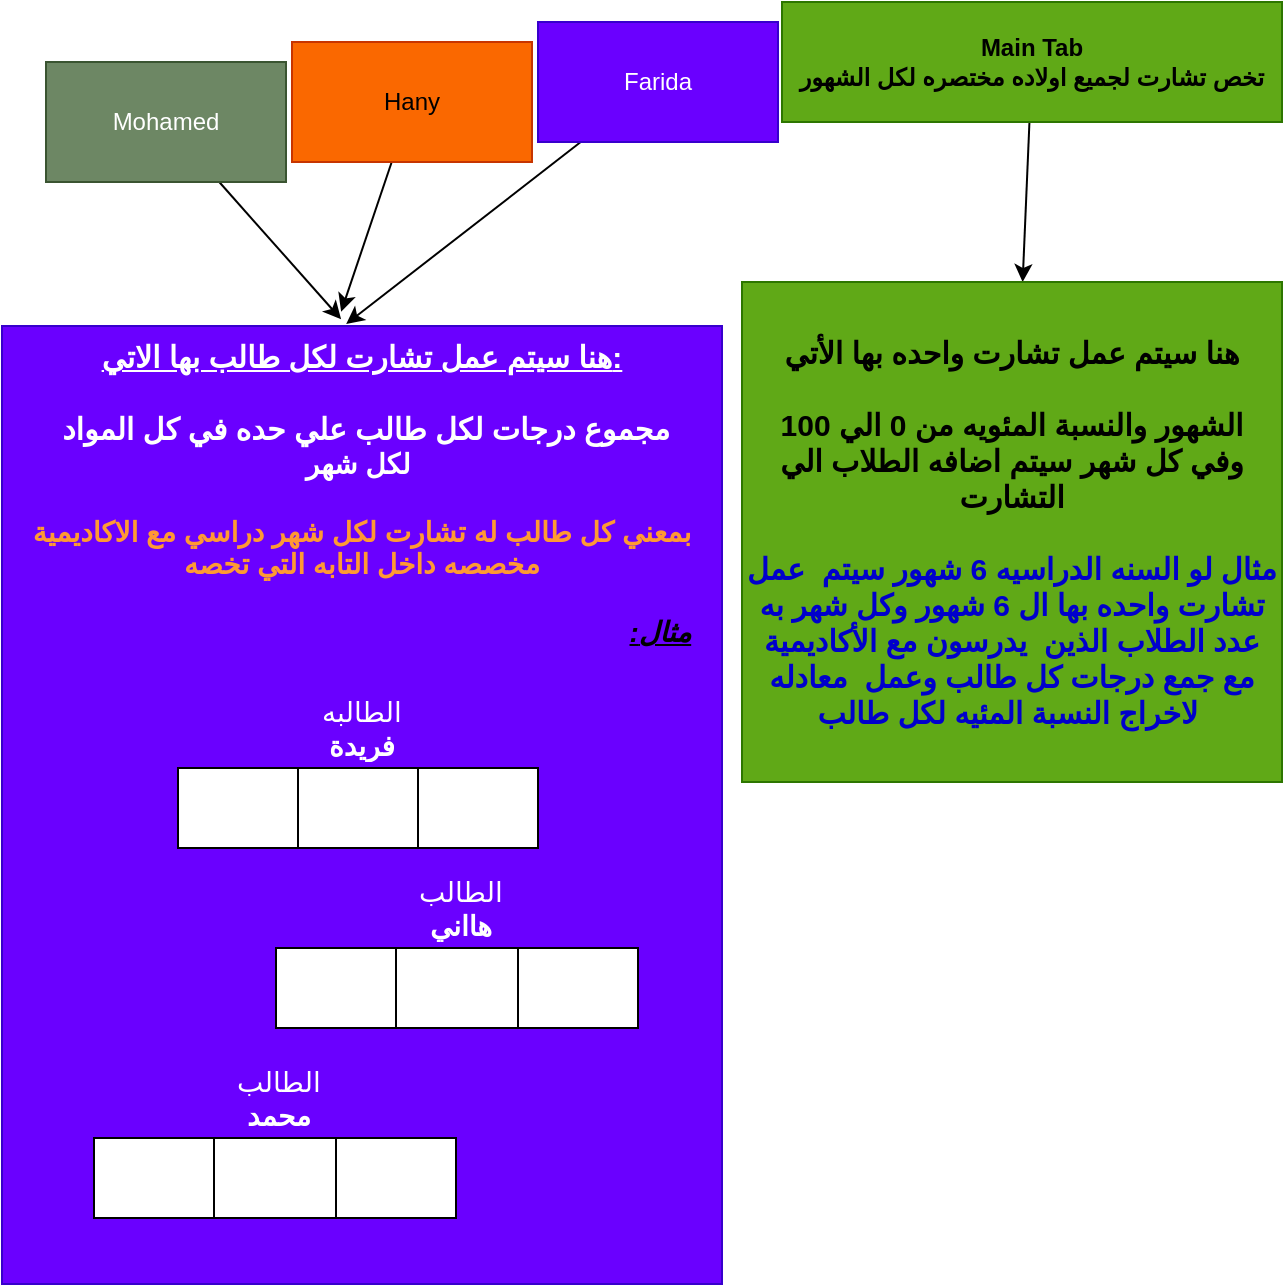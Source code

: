<mxfile>
    <diagram id="Hsr-Yr335j_m3fk5fv-f" name="Page-1">
        <mxGraphModel dx="1146" dy="762" grid="1" gridSize="10" guides="1" tooltips="1" connect="1" arrows="1" fold="1" page="1" pageScale="1" pageWidth="850" pageHeight="1100" math="0" shadow="0">
            <root>
                <mxCell id="0"/>
                <mxCell id="1" parent="0"/>
                <mxCell id="17" value="" style="edgeStyle=none;html=1;" parent="1" source="3" target="16" edge="1">
                    <mxGeometry relative="1" as="geometry"/>
                </mxCell>
                <mxCell id="3" value="&lt;b style=&quot;color: rgb(0, 0, 0);&quot;&gt;Main Tab&lt;br&gt;تخص تشارت لجميع اولاده مختصره لكل الشهور&lt;br&gt;&lt;/b&gt;" style="rounded=0;whiteSpace=wrap;html=1;fillColor=#60a917;fontColor=#ffffff;strokeColor=#2D7600;" parent="1" vertex="1">
                    <mxGeometry x="480" y="160" width="250" height="60" as="geometry"/>
                </mxCell>
                <mxCell id="21" value="" style="edgeStyle=none;html=1;entryX=0.478;entryY=-0.002;entryDx=0;entryDy=0;entryPerimeter=0;" edge="1" parent="1" source="4" target="18">
                    <mxGeometry relative="1" as="geometry">
                        <mxPoint x="291.6" y="320" as="targetPoint"/>
                    </mxGeometry>
                </mxCell>
                <mxCell id="4" value="Farida" style="rounded=0;whiteSpace=wrap;html=1;fillColor=#6a00ff;fontColor=#ffffff;strokeColor=#3700CC;" parent="1" vertex="1">
                    <mxGeometry x="358" y="170" width="120" height="60" as="geometry"/>
                </mxCell>
                <mxCell id="19" value="" style="edgeStyle=none;html=1;entryX=0.471;entryY=-0.015;entryDx=0;entryDy=0;entryPerimeter=0;" edge="1" parent="1" source="5" target="18">
                    <mxGeometry relative="1" as="geometry"/>
                </mxCell>
                <mxCell id="5" value="Hany" style="rounded=0;whiteSpace=wrap;html=1;fillColor=#fa6800;fontColor=#000000;strokeColor=#C73500;" parent="1" vertex="1">
                    <mxGeometry x="235" y="180" width="120" height="60" as="geometry"/>
                </mxCell>
                <mxCell id="22" value="" style="edgeStyle=none;html=1;entryX=0.471;entryY=-0.007;entryDx=0;entryDy=0;entryPerimeter=0;" edge="1" parent="1" source="6" target="18">
                    <mxGeometry relative="1" as="geometry"/>
                </mxCell>
                <mxCell id="6" value="Mohamed" style="rounded=0;whiteSpace=wrap;html=1;fillColor=#6d8764;fontColor=#ffffff;strokeColor=#3A5431;" parent="1" vertex="1">
                    <mxGeometry x="112" y="190" width="120" height="60" as="geometry"/>
                </mxCell>
                <mxCell id="16" value="&lt;font style=&quot;font-size: 15px;&quot;&gt;&lt;b&gt;&lt;font style=&quot;font-size: 15px;&quot; color=&quot;#000000&quot;&gt;هنا سيتم عمل تشارت واحده بها الأتي&lt;br&gt;&lt;/font&gt;&lt;br&gt;&lt;font color=&quot;#000000&quot;&gt;الشهور والنسبة المئويه من 0 الي 100&lt;br&gt;وفي كل شهر سيتم اضافه الطلاب الي التشارت&lt;br&gt;&lt;/font&gt;&lt;br&gt;&lt;font color=&quot;#0000cc&quot;&gt;مثال لو السنه الدراسيه 6 شهور سيتم&amp;nbsp; عمل تشارت واحده بها ال 6 شهور وكل شهر به عدد الطلاب الذين&amp;nbsp; يدرسون مع الأكاديمية مع جمع درجات كل طالب وعمل&amp;nbsp; معادله لاخراج النسبة المئيه لكل طالب&amp;nbsp;&lt;/font&gt;&lt;/b&gt;&lt;br&gt;&lt;/font&gt;" style="whiteSpace=wrap;html=1;fillColor=#60a917;strokeColor=#2D7600;fontColor=#ffffff;rounded=0;verticalAlign=middle;" parent="1" vertex="1">
                    <mxGeometry x="460" y="300" width="270" height="250" as="geometry"/>
                </mxCell>
                <mxCell id="18" value="&lt;font size=&quot;1&quot;&gt;&lt;b style=&quot;font-size: 15px;&quot;&gt;&lt;u&gt;هنا سيتم عمل تشارت لكل طالب بها الاتي:&lt;br&gt;&lt;/u&gt;&lt;br&gt;&amp;nbsp;&lt;/b&gt;&lt;/font&gt;&lt;b style=&quot;font-size: 15px;&quot;&gt;مجموع درجات لكل طالب علي حده في كل المواد&lt;br&gt;&lt;/b&gt;&lt;font size=&quot;1&quot;&gt;&lt;b style=&quot;font-size: 14px;&quot;&gt;لكل شهر&amp;nbsp;&lt;br&gt;&lt;br&gt;&lt;font color=&quot;#ff9933&quot;&gt;بمعني كل طالب له تشارت لكل شهر دراسي مع الاكاديمية&lt;br&gt;مخصصه داخل التابه التي تخصه&lt;br&gt;&lt;/font&gt;&lt;br&gt;&lt;div style=&quot;text-align: right;&quot;&gt;&lt;b style=&quot;background-color: initial;&quot;&gt;&lt;font color=&quot;#000000&quot;&gt;&lt;i&gt;&lt;u&gt;:مثال&lt;/u&gt;&lt;/i&gt;&lt;/font&gt;&lt;/b&gt;&lt;/div&gt;&lt;div style=&quot;text-align: right;&quot;&gt;&lt;br&gt;&lt;/div&gt;&lt;br&gt;&lt;/b&gt;&lt;/font&gt;" style="whiteSpace=wrap;html=1;fillColor=#6a00ff;strokeColor=#3700CC;fontColor=#ffffff;rounded=0;verticalAlign=top;" vertex="1" parent="1">
                    <mxGeometry x="90" y="322" width="360" height="479" as="geometry"/>
                </mxCell>
                <mxCell id="23" value="" style="shape=table;html=1;whiteSpace=wrap;startSize=0;container=1;collapsible=0;childLayout=tableLayout;fontSize=14;fontColor=#FFFFFF;" vertex="1" parent="1">
                    <mxGeometry x="178" y="543" width="180" height="40" as="geometry"/>
                </mxCell>
                <mxCell id="24" value="" style="shape=tableRow;horizontal=0;startSize=0;swimlaneHead=0;swimlaneBody=0;top=0;left=0;bottom=0;right=0;collapsible=0;dropTarget=0;fillColor=none;points=[[0,0.5],[1,0.5]];portConstraint=eastwest;fontSize=14;fontColor=#FFFFFF;" vertex="1" parent="23">
                    <mxGeometry width="180" height="40" as="geometry"/>
                </mxCell>
                <mxCell id="25" value="اكتوبر&lt;br&gt;100 %" style="shape=partialRectangle;html=1;whiteSpace=wrap;connectable=0;fillColor=none;top=0;left=0;bottom=0;right=0;overflow=hidden;fontSize=14;fontColor=#FFFFFF;" vertex="1" parent="24">
                    <mxGeometry width="60" height="40" as="geometry">
                        <mxRectangle width="60" height="40" as="alternateBounds"/>
                    </mxGeometry>
                </mxCell>
                <mxCell id="26" value="فبراير&lt;br&gt;80 %" style="shape=partialRectangle;html=1;whiteSpace=wrap;connectable=0;fillColor=none;top=0;left=0;bottom=0;right=0;overflow=hidden;fontSize=14;fontColor=#FFFFFF;" vertex="1" parent="24">
                    <mxGeometry x="60" width="60" height="40" as="geometry">
                        <mxRectangle width="60" height="40" as="alternateBounds"/>
                    </mxGeometry>
                </mxCell>
                <mxCell id="27" value="يناير&lt;br&gt;97 %" style="shape=partialRectangle;html=1;whiteSpace=wrap;connectable=0;fillColor=none;top=0;left=0;bottom=0;right=0;overflow=hidden;fontSize=14;fontColor=#FFFFFF;" vertex="1" parent="24">
                    <mxGeometry x="120" width="60" height="40" as="geometry">
                        <mxRectangle width="60" height="40" as="alternateBounds"/>
                    </mxGeometry>
                </mxCell>
                <mxCell id="36" value="" style="shape=tableRow;horizontal=0;startSize=0;swimlaneHead=0;swimlaneBody=0;top=0;left=0;bottom=0;right=0;collapsible=0;dropTarget=0;fillColor=none;points=[[0,0.5],[1,0.5]];portConstraint=eastwest;fontSize=14;fontColor=#FFFFFF;" vertex="1" parent="1">
                    <mxGeometry x="180" y="540" width="180" height="40" as="geometry"/>
                </mxCell>
                <mxCell id="40" value="" style="shape=partialRectangle;html=1;whiteSpace=wrap;connectable=0;fillColor=none;top=0;left=0;bottom=0;right=0;overflow=hidden;fontSize=14;fontColor=#FFFFFF;" vertex="1" parent="1">
                    <mxGeometry x="180" y="540" width="60" height="40" as="geometry">
                        <mxRectangle width="60" height="40" as="alternateBounds"/>
                    </mxGeometry>
                </mxCell>
                <mxCell id="41" value="الطالبه&lt;br&gt;&lt;b&gt;فريدة&lt;/b&gt;" style="shape=partialRectangle;html=1;whiteSpace=wrap;connectable=0;fillColor=none;top=0;left=0;bottom=0;right=0;overflow=hidden;fontSize=14;fontColor=#FFFFFF;" vertex="1" parent="1">
                    <mxGeometry x="240" y="503" width="60" height="40" as="geometry">
                        <mxRectangle width="60" height="40" as="alternateBounds"/>
                    </mxGeometry>
                </mxCell>
                <mxCell id="42" value="" style="shape=partialRectangle;html=1;whiteSpace=wrap;connectable=0;fillColor=none;top=0;left=0;bottom=0;right=0;overflow=hidden;fontSize=14;fontColor=#FFFFFF;" vertex="1" parent="1">
                    <mxGeometry x="300" y="540" width="60" height="40" as="geometry">
                        <mxRectangle width="60" height="40" as="alternateBounds"/>
                    </mxGeometry>
                </mxCell>
                <mxCell id="51" value="" style="shape=table;html=1;whiteSpace=wrap;startSize=0;container=1;collapsible=0;childLayout=tableLayout;fontSize=14;fontColor=#FFFFFF;" vertex="1" parent="1">
                    <mxGeometry x="227" y="633" width="181" height="40" as="geometry"/>
                </mxCell>
                <mxCell id="52" value="" style="shape=tableRow;horizontal=0;startSize=0;swimlaneHead=0;swimlaneBody=0;top=0;left=0;bottom=0;right=0;collapsible=0;dropTarget=0;fillColor=none;points=[[0,0.5],[1,0.5]];portConstraint=eastwest;fontSize=14;fontColor=#FFFFFF;" vertex="1" parent="51">
                    <mxGeometry width="181" height="40" as="geometry"/>
                </mxCell>
                <mxCell id="53" value="اكتوبر&lt;br&gt;100 %" style="shape=partialRectangle;html=1;whiteSpace=wrap;connectable=0;fillColor=none;top=0;left=0;bottom=0;right=0;overflow=hidden;fontSize=14;fontColor=#FFFFFF;" vertex="1" parent="52">
                    <mxGeometry width="60" height="40" as="geometry">
                        <mxRectangle width="60" height="40" as="alternateBounds"/>
                    </mxGeometry>
                </mxCell>
                <mxCell id="54" value="فبراير&lt;br&gt;80 %" style="shape=partialRectangle;html=1;whiteSpace=wrap;connectable=0;fillColor=none;top=0;left=0;bottom=0;right=0;overflow=hidden;fontSize=14;fontColor=#FFFFFF;" vertex="1" parent="52">
                    <mxGeometry x="60" width="61" height="40" as="geometry">
                        <mxRectangle width="61" height="40" as="alternateBounds"/>
                    </mxGeometry>
                </mxCell>
                <mxCell id="55" value="يناير&lt;br&gt;97 %" style="shape=partialRectangle;html=1;whiteSpace=wrap;connectable=0;fillColor=none;top=0;left=0;bottom=0;right=0;overflow=hidden;fontSize=14;fontColor=#FFFFFF;" vertex="1" parent="52">
                    <mxGeometry x="121" width="60" height="40" as="geometry">
                        <mxRectangle width="60" height="40" as="alternateBounds"/>
                    </mxGeometry>
                </mxCell>
                <mxCell id="56" value="الطالب&lt;br&gt;&lt;b&gt;هااني&lt;/b&gt;" style="shape=partialRectangle;html=1;whiteSpace=wrap;connectable=0;fillColor=none;top=0;left=0;bottom=0;right=0;overflow=hidden;fontSize=14;fontColor=#FFFFFF;" vertex="1" parent="1">
                    <mxGeometry x="289" y="593" width="61" height="40" as="geometry">
                        <mxRectangle width="60" height="40" as="alternateBounds"/>
                    </mxGeometry>
                </mxCell>
                <mxCell id="57" value="" style="shape=table;html=1;whiteSpace=wrap;startSize=0;container=1;collapsible=0;childLayout=tableLayout;fontSize=14;fontColor=#FFFFFF;" vertex="1" parent="1">
                    <mxGeometry x="136" y="728" width="181" height="40" as="geometry"/>
                </mxCell>
                <mxCell id="58" value="" style="shape=tableRow;horizontal=0;startSize=0;swimlaneHead=0;swimlaneBody=0;top=0;left=0;bottom=0;right=0;collapsible=0;dropTarget=0;fillColor=none;points=[[0,0.5],[1,0.5]];portConstraint=eastwest;fontSize=14;fontColor=#FFFFFF;" vertex="1" parent="57">
                    <mxGeometry width="181" height="40" as="geometry"/>
                </mxCell>
                <mxCell id="59" value="اكتوبر&lt;br&gt;100 %" style="shape=partialRectangle;html=1;whiteSpace=wrap;connectable=0;fillColor=none;top=0;left=0;bottom=0;right=0;overflow=hidden;fontSize=14;fontColor=#FFFFFF;" vertex="1" parent="58">
                    <mxGeometry width="60" height="40" as="geometry">
                        <mxRectangle width="60" height="40" as="alternateBounds"/>
                    </mxGeometry>
                </mxCell>
                <mxCell id="60" value="فبراير&lt;br&gt;80 %" style="shape=partialRectangle;html=1;whiteSpace=wrap;connectable=0;fillColor=none;top=0;left=0;bottom=0;right=0;overflow=hidden;fontSize=14;fontColor=#FFFFFF;" vertex="1" parent="58">
                    <mxGeometry x="60" width="61" height="40" as="geometry">
                        <mxRectangle width="61" height="40" as="alternateBounds"/>
                    </mxGeometry>
                </mxCell>
                <mxCell id="61" value="يناير&lt;br&gt;97 %" style="shape=partialRectangle;html=1;whiteSpace=wrap;connectable=0;fillColor=none;top=0;left=0;bottom=0;right=0;overflow=hidden;fontSize=14;fontColor=#FFFFFF;" vertex="1" parent="58">
                    <mxGeometry x="121" width="60" height="40" as="geometry">
                        <mxRectangle width="60" height="40" as="alternateBounds"/>
                    </mxGeometry>
                </mxCell>
                <mxCell id="62" value="الطالب&lt;br&gt;&lt;b&gt;محمد&lt;/b&gt;" style="shape=partialRectangle;html=1;whiteSpace=wrap;connectable=0;fillColor=none;top=0;left=0;bottom=0;right=0;overflow=hidden;fontSize=14;fontColor=#FFFFFF;" vertex="1" parent="1">
                    <mxGeometry x="198" y="688" width="61" height="40" as="geometry">
                        <mxRectangle width="60" height="40" as="alternateBounds"/>
                    </mxGeometry>
                </mxCell>
            </root>
        </mxGraphModel>
    </diagram>
</mxfile>